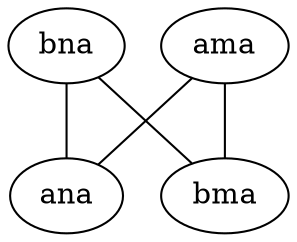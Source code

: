 strict graph {
bna -- ana
bna -- bma
ama -- bma
ama -- ana
bma -- bna
bma -- ama
ana -- bna
ana -- ama
}
